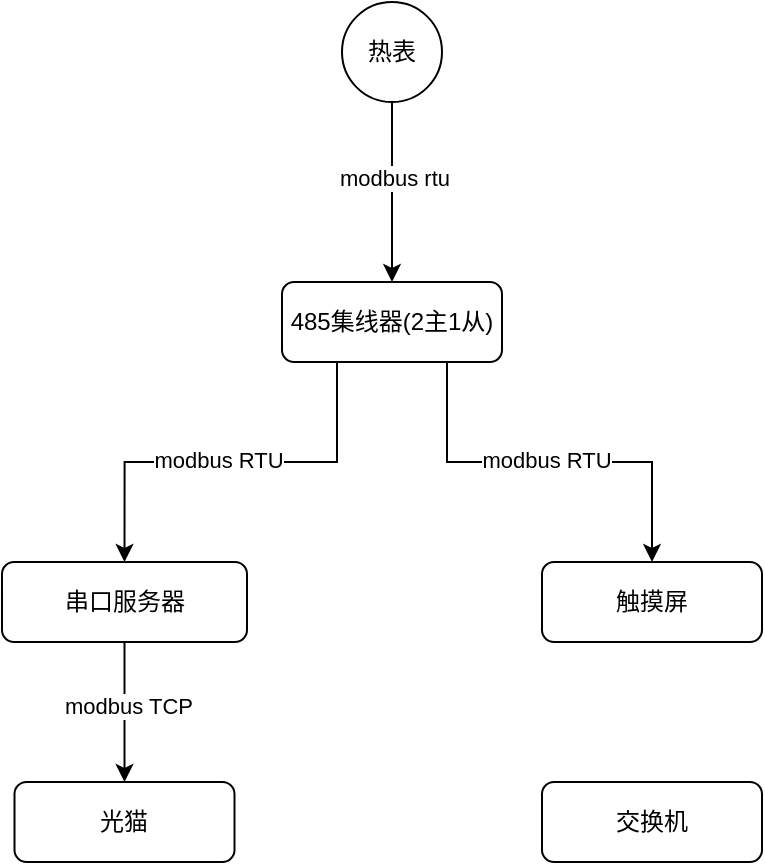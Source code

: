 <mxfile version="26.0.2">
  <diagram name="第 1 页" id="UXNwemoa6bD-jJilbAEa">
    <mxGraphModel dx="1562" dy="2107" grid="1" gridSize="10" guides="1" tooltips="1" connect="1" arrows="1" fold="1" page="1" pageScale="1" pageWidth="827" pageHeight="1169" math="0" shadow="0">
      <root>
        <mxCell id="0" />
        <mxCell id="1" parent="0" />
        <mxCell id="G3_xKyKHoGGo0sw8AMeO-4" style="edgeStyle=orthogonalEdgeStyle;rounded=0;orthogonalLoop=1;jettySize=auto;html=1;exitX=0.5;exitY=1;exitDx=0;exitDy=0;entryX=0.5;entryY=0;entryDx=0;entryDy=0;" edge="1" parent="1" source="0xX-rMRD4ER32TFLuuvr-1" target="G3_xKyKHoGGo0sw8AMeO-3">
          <mxGeometry relative="1" as="geometry" />
        </mxCell>
        <mxCell id="G3_xKyKHoGGo0sw8AMeO-7" value="modbus rtu" style="edgeLabel;html=1;align=center;verticalAlign=middle;resizable=0;points=[];" vertex="1" connectable="0" parent="G3_xKyKHoGGo0sw8AMeO-4">
          <mxGeometry x="-0.16" y="1" relative="1" as="geometry">
            <mxPoint as="offset" />
          </mxGeometry>
        </mxCell>
        <mxCell id="0xX-rMRD4ER32TFLuuvr-1" value="热表" style="ellipse;whiteSpace=wrap;html=1;aspect=fixed;" parent="1" vertex="1">
          <mxGeometry x="410" y="-750" width="50" height="50" as="geometry" />
        </mxCell>
        <mxCell id="G3_xKyKHoGGo0sw8AMeO-1" style="edgeStyle=orthogonalEdgeStyle;rounded=0;orthogonalLoop=1;jettySize=auto;html=1;exitX=0.5;exitY=1;exitDx=0;exitDy=0;" edge="1" parent="1" source="0xX-rMRD4ER32TFLuuvr-2" target="0xX-rMRD4ER32TFLuuvr-8">
          <mxGeometry relative="1" as="geometry" />
        </mxCell>
        <mxCell id="G3_xKyKHoGGo0sw8AMeO-10" value="modbus TCP" style="edgeLabel;html=1;align=center;verticalAlign=middle;resizable=0;points=[];" vertex="1" connectable="0" parent="G3_xKyKHoGGo0sw8AMeO-1">
          <mxGeometry x="-0.091" y="1" relative="1" as="geometry">
            <mxPoint as="offset" />
          </mxGeometry>
        </mxCell>
        <mxCell id="0xX-rMRD4ER32TFLuuvr-2" value="串口服务器" style="rounded=1;whiteSpace=wrap;html=1;" parent="1" vertex="1">
          <mxGeometry x="240" y="-470" width="122.5" height="40" as="geometry" />
        </mxCell>
        <mxCell id="0xX-rMRD4ER32TFLuuvr-4" value="交换机" style="rounded=1;whiteSpace=wrap;html=1;" parent="1" vertex="1">
          <mxGeometry x="510" y="-360" width="110" height="40" as="geometry" />
        </mxCell>
        <mxCell id="0xX-rMRD4ER32TFLuuvr-6" value="触摸屏" style="rounded=1;whiteSpace=wrap;html=1;" parent="1" vertex="1">
          <mxGeometry x="510" y="-470" width="110" height="40" as="geometry" />
        </mxCell>
        <mxCell id="0xX-rMRD4ER32TFLuuvr-8" value="光猫" style="rounded=1;whiteSpace=wrap;html=1;" parent="1" vertex="1">
          <mxGeometry x="246.25" y="-360" width="110" height="40" as="geometry" />
        </mxCell>
        <mxCell id="G3_xKyKHoGGo0sw8AMeO-5" style="edgeStyle=orthogonalEdgeStyle;rounded=0;orthogonalLoop=1;jettySize=auto;html=1;exitX=0.25;exitY=1;exitDx=0;exitDy=0;entryX=0.5;entryY=0;entryDx=0;entryDy=0;" edge="1" parent="1" source="G3_xKyKHoGGo0sw8AMeO-3" target="0xX-rMRD4ER32TFLuuvr-2">
          <mxGeometry relative="1" as="geometry" />
        </mxCell>
        <mxCell id="G3_xKyKHoGGo0sw8AMeO-8" value="modbus RTU" style="edgeLabel;html=1;align=center;verticalAlign=middle;resizable=0;points=[];" vertex="1" connectable="0" parent="G3_xKyKHoGGo0sw8AMeO-5">
          <mxGeometry x="0.06" y="-1" relative="1" as="geometry">
            <mxPoint as="offset" />
          </mxGeometry>
        </mxCell>
        <mxCell id="G3_xKyKHoGGo0sw8AMeO-6" style="edgeStyle=orthogonalEdgeStyle;rounded=0;orthogonalLoop=1;jettySize=auto;html=1;exitX=0.75;exitY=1;exitDx=0;exitDy=0;entryX=0.5;entryY=0;entryDx=0;entryDy=0;" edge="1" parent="1" source="G3_xKyKHoGGo0sw8AMeO-3" target="0xX-rMRD4ER32TFLuuvr-6">
          <mxGeometry relative="1" as="geometry" />
        </mxCell>
        <mxCell id="G3_xKyKHoGGo0sw8AMeO-9" value="modbus RTU" style="edgeLabel;html=1;align=center;verticalAlign=middle;resizable=0;points=[];" vertex="1" connectable="0" parent="G3_xKyKHoGGo0sw8AMeO-6">
          <mxGeometry x="-0.023" y="1" relative="1" as="geometry">
            <mxPoint as="offset" />
          </mxGeometry>
        </mxCell>
        <mxCell id="G3_xKyKHoGGo0sw8AMeO-3" value="485集线器(2主1从)" style="rounded=1;whiteSpace=wrap;html=1;" vertex="1" parent="1">
          <mxGeometry x="380" y="-610" width="110" height="40" as="geometry" />
        </mxCell>
      </root>
    </mxGraphModel>
  </diagram>
</mxfile>
